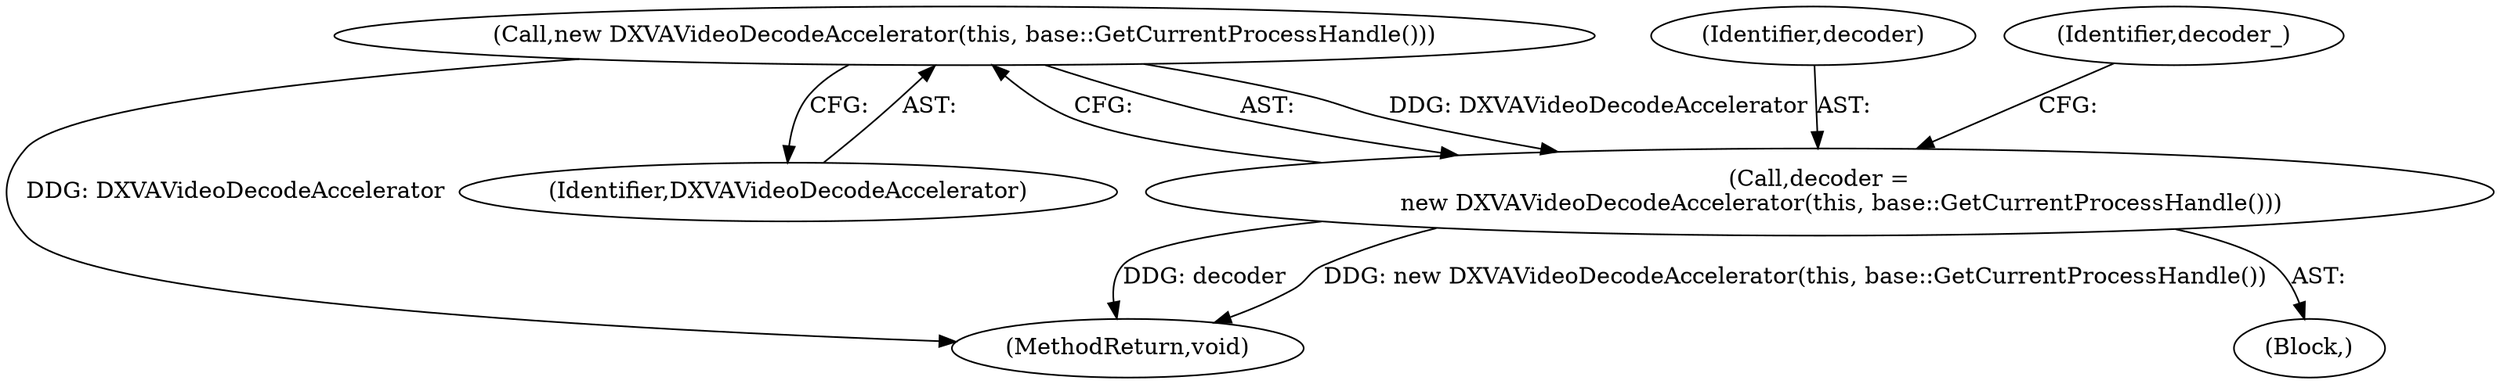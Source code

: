 digraph "1_Chrome_cd0bd79d6ebdb72183e6f0833673464cc10b3600_26@del" {
"1000107" [label="(Call,new DXVAVideoDecodeAccelerator(this, base::GetCurrentProcessHandle()))"];
"1000105" [label="(Call,decoder =\n      new DXVAVideoDecodeAccelerator(this, base::GetCurrentProcessHandle()))"];
"1000105" [label="(Call,decoder =\n      new DXVAVideoDecodeAccelerator(this, base::GetCurrentProcessHandle()))"];
"1000107" [label="(Call,new DXVAVideoDecodeAccelerator(this, base::GetCurrentProcessHandle()))"];
"1000106" [label="(Identifier,decoder)"];
"1000134" [label="(MethodReturn,void)"];
"1000108" [label="(Identifier,DXVAVideoDecodeAccelerator)"];
"1000110" [label="(Identifier,decoder_)"];
"1000101" [label="(Block,)"];
"1000107" -> "1000105"  [label="AST: "];
"1000107" -> "1000108"  [label="CFG: "];
"1000108" -> "1000107"  [label="AST: "];
"1000105" -> "1000107"  [label="CFG: "];
"1000107" -> "1000134"  [label="DDG: DXVAVideoDecodeAccelerator"];
"1000107" -> "1000105"  [label="DDG: DXVAVideoDecodeAccelerator"];
"1000105" -> "1000101"  [label="AST: "];
"1000106" -> "1000105"  [label="AST: "];
"1000110" -> "1000105"  [label="CFG: "];
"1000105" -> "1000134"  [label="DDG: new DXVAVideoDecodeAccelerator(this, base::GetCurrentProcessHandle())"];
"1000105" -> "1000134"  [label="DDG: decoder"];
}
